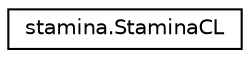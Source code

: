 digraph "Graphical Class Hierarchy"
{
 // LATEX_PDF_SIZE
  edge [fontname="Helvetica",fontsize="10",labelfontname="Helvetica",labelfontsize="10"];
  node [fontname="Helvetica",fontsize="10",shape=record];
  rankdir="LR";
  Node0 [label="stamina.StaminaCL",height=0.2,width=0.4,color="black", fillcolor="white", style="filled",URL="$classstamina_1_1StaminaCL.html",tooltip=" "];
}
